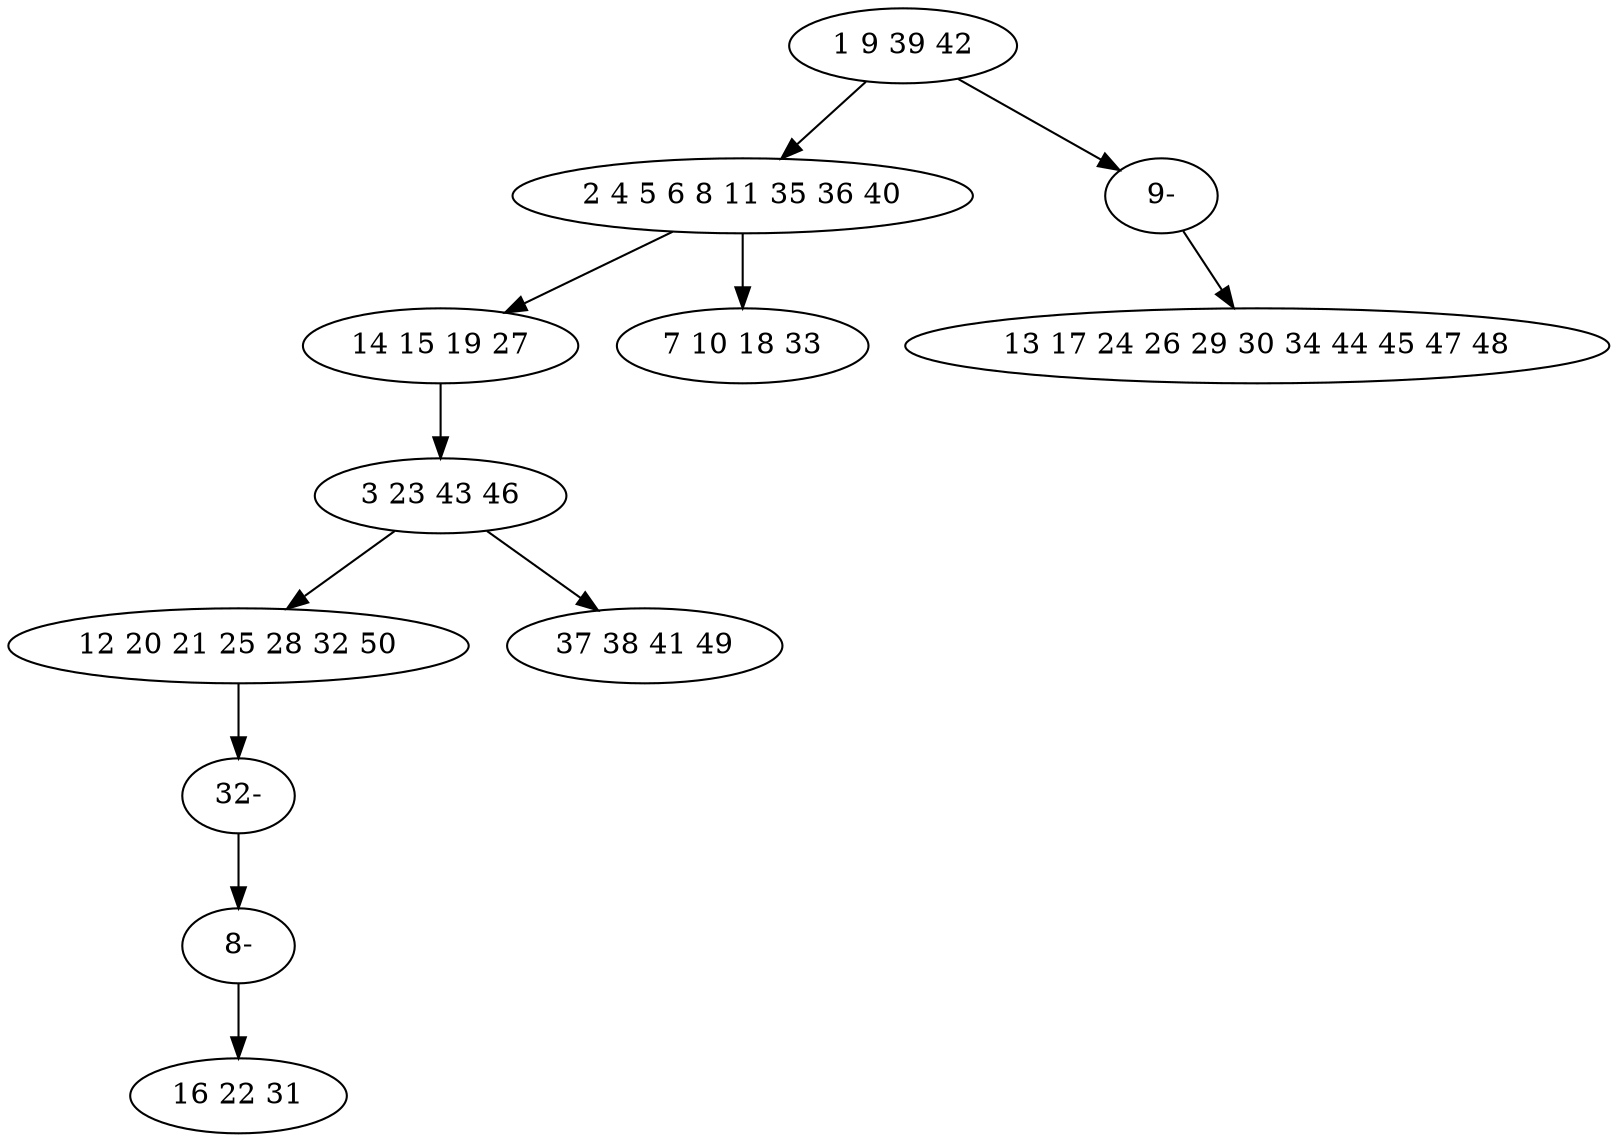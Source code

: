 digraph true_tree {
	"0" -> "1"
	"0" -> "10"
	"1" -> "3"
	"3" -> "4"
	"1" -> "5"
	"4" -> "6"
	"6" -> "9"
	"4" -> "8"
	"9" -> "11"
	"10" -> "2"
	"11" -> "7"
	"0" [label="1 9 39 42"];
	"1" [label="2 4 5 6 8 11 35 36 40"];
	"2" [label="13 17 24 26 29 30 34 44 45 47 48"];
	"3" [label="14 15 19 27"];
	"4" [label="3 23 43 46"];
	"5" [label="7 10 18 33"];
	"6" [label="12 20 21 25 28 32 50"];
	"7" [label="16 22 31"];
	"8" [label="37 38 41 49"];
	"9" [label="32-"];
	"10" [label="9-"];
	"11" [label="8-"];
}

